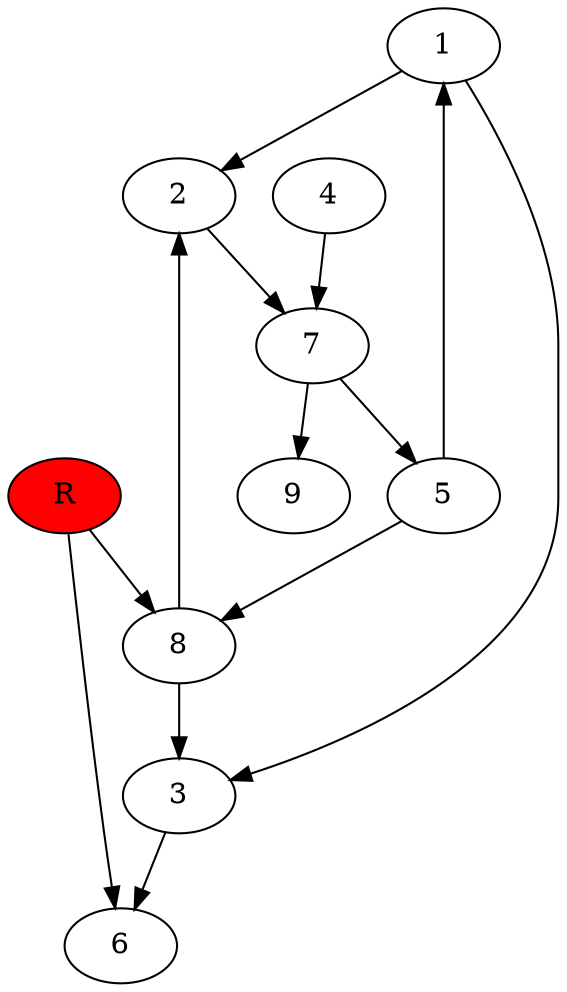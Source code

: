 digraph prb37683 {
	1
	2
	3
	4
	5
	6
	7
	8
	R [fillcolor="#ff0000" style=filled]
	1 -> 2
	1 -> 3
	2 -> 7
	3 -> 6
	4 -> 7
	5 -> 1
	5 -> 8
	7 -> 5
	7 -> 9
	8 -> 2
	8 -> 3
	R -> 6
	R -> 8
}
